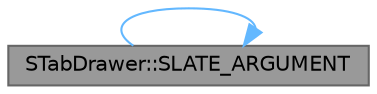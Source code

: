 digraph "STabDrawer::SLATE_ARGUMENT"
{
 // INTERACTIVE_SVG=YES
 // LATEX_PDF_SIZE
  bgcolor="transparent";
  edge [fontname=Helvetica,fontsize=10,labelfontname=Helvetica,labelfontsize=10];
  node [fontname=Helvetica,fontsize=10,shape=box,height=0.2,width=0.4];
  rankdir="LR";
  Node1 [id="Node000001",label="STabDrawer::SLATE_ARGUMENT",height=0.2,width=0.4,color="gray40", fillcolor="grey60", style="filled", fontcolor="black",tooltip="The maximum size a drawer can be when opened."];
  Node1 -> Node1 [id="edge1_Node000001_Node000001",color="steelblue1",style="solid",tooltip=" "];
}
